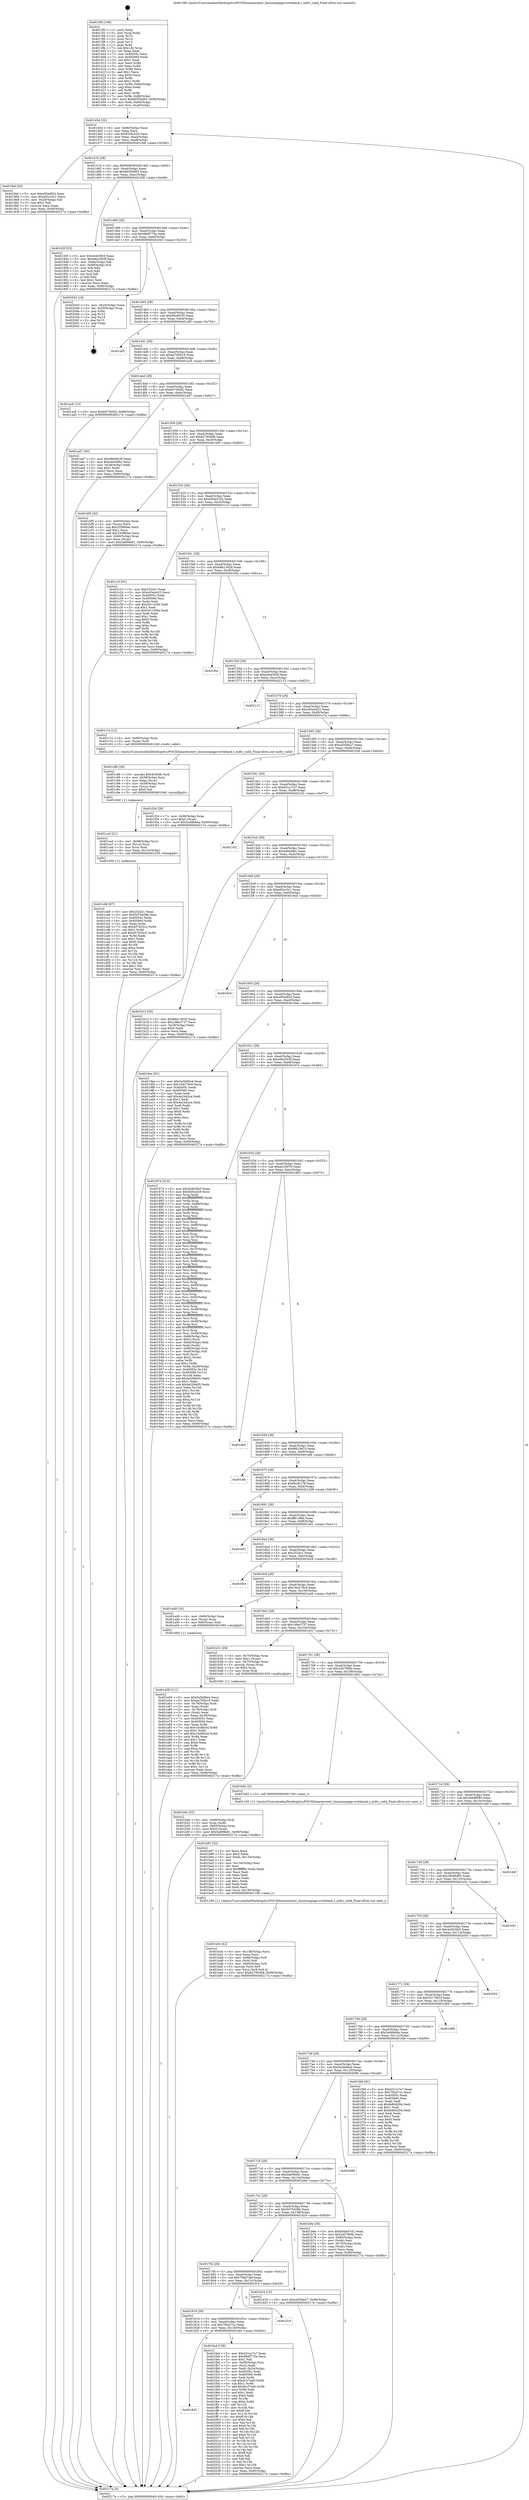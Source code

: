 digraph "0x4013f0" {
  label = "0x4013f0 (/mnt/c/Users/mathe/Desktop/tcc/POCII/binaries/extr_linuxmmpage-writeback.c_mdtc_valid_Final-ollvm.out::main(0))"
  labelloc = "t"
  node[shape=record]

  Entry [label="",width=0.3,height=0.3,shape=circle,fillcolor=black,style=filled]
  "0x40145d" [label="{
     0x40145d [32]\l
     | [instrs]\l
     &nbsp;&nbsp;0x40145d \<+6\>: mov -0x90(%rbp),%eax\l
     &nbsp;&nbsp;0x401463 \<+2\>: mov %eax,%ecx\l
     &nbsp;&nbsp;0x401465 \<+6\>: sub $0x82f4cb29,%ecx\l
     &nbsp;&nbsp;0x40146b \<+6\>: mov %eax,-0xa4(%rbp)\l
     &nbsp;&nbsp;0x401471 \<+6\>: mov %ecx,-0xa8(%rbp)\l
     &nbsp;&nbsp;0x401477 \<+6\>: je 00000000004019af \<main+0x5bf\>\l
  }"]
  "0x4019af" [label="{
     0x4019af [30]\l
     | [instrs]\l
     &nbsp;&nbsp;0x4019af \<+5\>: mov $0xe95edf2d,%eax\l
     &nbsp;&nbsp;0x4019b4 \<+5\>: mov $0xe92cc3c1,%ecx\l
     &nbsp;&nbsp;0x4019b9 \<+3\>: mov -0x29(%rbp),%dl\l
     &nbsp;&nbsp;0x4019bc \<+3\>: test $0x1,%dl\l
     &nbsp;&nbsp;0x4019bf \<+3\>: cmovne %ecx,%eax\l
     &nbsp;&nbsp;0x4019c2 \<+6\>: mov %eax,-0x90(%rbp)\l
     &nbsp;&nbsp;0x4019c8 \<+5\>: jmp 000000000040217a \<main+0xd8a\>\l
  }"]
  "0x40147d" [label="{
     0x40147d [28]\l
     | [instrs]\l
     &nbsp;&nbsp;0x40147d \<+5\>: jmp 0000000000401482 \<main+0x92\>\l
     &nbsp;&nbsp;0x401482 \<+6\>: mov -0xa4(%rbp),%eax\l
     &nbsp;&nbsp;0x401488 \<+5\>: sub $0x8d35bd93,%eax\l
     &nbsp;&nbsp;0x40148d \<+6\>: mov %eax,-0xac(%rbp)\l
     &nbsp;&nbsp;0x401493 \<+6\>: je 000000000040183f \<main+0x44f\>\l
  }"]
  Exit [label="",width=0.3,height=0.3,shape=circle,fillcolor=black,style=filled,peripheries=2]
  "0x40183f" [label="{
     0x40183f [53]\l
     | [instrs]\l
     &nbsp;&nbsp;0x40183f \<+5\>: mov $0x44403fc0,%eax\l
     &nbsp;&nbsp;0x401844 \<+5\>: mov $0xe9e25b5f,%ecx\l
     &nbsp;&nbsp;0x401849 \<+6\>: mov -0x8a(%rbp),%dl\l
     &nbsp;&nbsp;0x40184f \<+7\>: mov -0x89(%rbp),%sil\l
     &nbsp;&nbsp;0x401856 \<+3\>: mov %dl,%dil\l
     &nbsp;&nbsp;0x401859 \<+3\>: and %sil,%dil\l
     &nbsp;&nbsp;0x40185c \<+3\>: xor %sil,%dl\l
     &nbsp;&nbsp;0x40185f \<+3\>: or %dl,%dil\l
     &nbsp;&nbsp;0x401862 \<+4\>: test $0x1,%dil\l
     &nbsp;&nbsp;0x401866 \<+3\>: cmovne %ecx,%eax\l
     &nbsp;&nbsp;0x401869 \<+6\>: mov %eax,-0x90(%rbp)\l
     &nbsp;&nbsp;0x40186f \<+5\>: jmp 000000000040217a \<main+0xd8a\>\l
  }"]
  "0x401499" [label="{
     0x401499 [28]\l
     | [instrs]\l
     &nbsp;&nbsp;0x401499 \<+5\>: jmp 000000000040149e \<main+0xae\>\l
     &nbsp;&nbsp;0x40149e \<+6\>: mov -0xa4(%rbp),%eax\l
     &nbsp;&nbsp;0x4014a4 \<+5\>: sub $0x98df770a,%eax\l
     &nbsp;&nbsp;0x4014a9 \<+6\>: mov %eax,-0xb0(%rbp)\l
     &nbsp;&nbsp;0x4014af \<+6\>: je 0000000000402043 \<main+0xc53\>\l
  }"]
  "0x40217a" [label="{
     0x40217a [5]\l
     | [instrs]\l
     &nbsp;&nbsp;0x40217a \<+5\>: jmp 000000000040145d \<main+0x6d\>\l
  }"]
  "0x4013f0" [label="{
     0x4013f0 [109]\l
     | [instrs]\l
     &nbsp;&nbsp;0x4013f0 \<+1\>: push %rbp\l
     &nbsp;&nbsp;0x4013f1 \<+3\>: mov %rsp,%rbp\l
     &nbsp;&nbsp;0x4013f4 \<+2\>: push %r15\l
     &nbsp;&nbsp;0x4013f6 \<+2\>: push %r14\l
     &nbsp;&nbsp;0x4013f8 \<+2\>: push %r12\l
     &nbsp;&nbsp;0x4013fa \<+1\>: push %rbx\l
     &nbsp;&nbsp;0x4013fb \<+7\>: sub $0x140,%rsp\l
     &nbsp;&nbsp;0x401402 \<+2\>: xor %eax,%eax\l
     &nbsp;&nbsp;0x401404 \<+7\>: mov 0x40505c,%ecx\l
     &nbsp;&nbsp;0x40140b \<+7\>: mov 0x405060,%edx\l
     &nbsp;&nbsp;0x401412 \<+3\>: sub $0x1,%eax\l
     &nbsp;&nbsp;0x401415 \<+3\>: mov %ecx,%r8d\l
     &nbsp;&nbsp;0x401418 \<+3\>: add %eax,%r8d\l
     &nbsp;&nbsp;0x40141b \<+4\>: imul %r8d,%ecx\l
     &nbsp;&nbsp;0x40141f \<+3\>: and $0x1,%ecx\l
     &nbsp;&nbsp;0x401422 \<+3\>: cmp $0x0,%ecx\l
     &nbsp;&nbsp;0x401425 \<+4\>: sete %r9b\l
     &nbsp;&nbsp;0x401429 \<+4\>: and $0x1,%r9b\l
     &nbsp;&nbsp;0x40142d \<+7\>: mov %r9b,-0x8a(%rbp)\l
     &nbsp;&nbsp;0x401434 \<+3\>: cmp $0xa,%edx\l
     &nbsp;&nbsp;0x401437 \<+4\>: setl %r9b\l
     &nbsp;&nbsp;0x40143b \<+4\>: and $0x1,%r9b\l
     &nbsp;&nbsp;0x40143f \<+7\>: mov %r9b,-0x89(%rbp)\l
     &nbsp;&nbsp;0x401446 \<+10\>: movl $0x8d35bd93,-0x90(%rbp)\l
     &nbsp;&nbsp;0x401450 \<+6\>: mov %edi,-0x94(%rbp)\l
     &nbsp;&nbsp;0x401456 \<+7\>: mov %rsi,-0xa0(%rbp)\l
  }"]
  "0x401835" [label="{
     0x401835\l
  }", style=dashed]
  "0x402043" [label="{
     0x402043 [16]\l
     | [instrs]\l
     &nbsp;&nbsp;0x402043 \<+3\>: mov -0x24(%rbp),%eax\l
     &nbsp;&nbsp;0x402046 \<+4\>: lea -0x20(%rbp),%rsp\l
     &nbsp;&nbsp;0x40204a \<+1\>: pop %rbx\l
     &nbsp;&nbsp;0x40204b \<+2\>: pop %r12\l
     &nbsp;&nbsp;0x40204d \<+2\>: pop %r14\l
     &nbsp;&nbsp;0x40204f \<+2\>: pop %r15\l
     &nbsp;&nbsp;0x402051 \<+1\>: pop %rbp\l
     &nbsp;&nbsp;0x402052 \<+1\>: ret\l
  }"]
  "0x4014b5" [label="{
     0x4014b5 [28]\l
     | [instrs]\l
     &nbsp;&nbsp;0x4014b5 \<+5\>: jmp 00000000004014ba \<main+0xca\>\l
     &nbsp;&nbsp;0x4014ba \<+6\>: mov -0xa4(%rbp),%eax\l
     &nbsp;&nbsp;0x4014c0 \<+5\>: sub $0x99c681f5,%eax\l
     &nbsp;&nbsp;0x4014c5 \<+6\>: mov %eax,-0xb4(%rbp)\l
     &nbsp;&nbsp;0x4014cb \<+6\>: je 0000000000401af5 \<main+0x705\>\l
  }"]
  "0x401fa4" [label="{
     0x401fa4 [159]\l
     | [instrs]\l
     &nbsp;&nbsp;0x401fa4 \<+5\>: mov $0xd31cc7e7,%eax\l
     &nbsp;&nbsp;0x401fa9 \<+5\>: mov $0x98df770a,%ecx\l
     &nbsp;&nbsp;0x401fae \<+2\>: mov $0x1,%dl\l
     &nbsp;&nbsp;0x401fb0 \<+7\>: mov -0x88(%rbp),%rsi\l
     &nbsp;&nbsp;0x401fb7 \<+2\>: mov (%rsi),%edi\l
     &nbsp;&nbsp;0x401fb9 \<+3\>: mov %edi,-0x24(%rbp)\l
     &nbsp;&nbsp;0x401fbc \<+7\>: mov 0x40505c,%edi\l
     &nbsp;&nbsp;0x401fc3 \<+8\>: mov 0x405060,%r8d\l
     &nbsp;&nbsp;0x401fcb \<+3\>: mov %edi,%r9d\l
     &nbsp;&nbsp;0x401fce \<+7\>: sub $0xfe1f7ad0,%r9d\l
     &nbsp;&nbsp;0x401fd5 \<+4\>: sub $0x1,%r9d\l
     &nbsp;&nbsp;0x401fd9 \<+7\>: add $0xfe1f7ad0,%r9d\l
     &nbsp;&nbsp;0x401fe0 \<+4\>: imul %r9d,%edi\l
     &nbsp;&nbsp;0x401fe4 \<+3\>: and $0x1,%edi\l
     &nbsp;&nbsp;0x401fe7 \<+3\>: cmp $0x0,%edi\l
     &nbsp;&nbsp;0x401fea \<+4\>: sete %r10b\l
     &nbsp;&nbsp;0x401fee \<+4\>: cmp $0xa,%r8d\l
     &nbsp;&nbsp;0x401ff2 \<+4\>: setl %r11b\l
     &nbsp;&nbsp;0x401ff6 \<+3\>: mov %r10b,%bl\l
     &nbsp;&nbsp;0x401ff9 \<+3\>: xor $0xff,%bl\l
     &nbsp;&nbsp;0x401ffc \<+3\>: mov %r11b,%r14b\l
     &nbsp;&nbsp;0x401fff \<+4\>: xor $0xff,%r14b\l
     &nbsp;&nbsp;0x402003 \<+3\>: xor $0x0,%dl\l
     &nbsp;&nbsp;0x402006 \<+3\>: mov %bl,%r15b\l
     &nbsp;&nbsp;0x402009 \<+4\>: and $0x0,%r15b\l
     &nbsp;&nbsp;0x40200d \<+3\>: and %dl,%r10b\l
     &nbsp;&nbsp;0x402010 \<+3\>: mov %r14b,%r12b\l
     &nbsp;&nbsp;0x402013 \<+4\>: and $0x0,%r12b\l
     &nbsp;&nbsp;0x402017 \<+3\>: and %dl,%r11b\l
     &nbsp;&nbsp;0x40201a \<+3\>: or %r10b,%r15b\l
     &nbsp;&nbsp;0x40201d \<+3\>: or %r11b,%r12b\l
     &nbsp;&nbsp;0x402020 \<+3\>: xor %r12b,%r15b\l
     &nbsp;&nbsp;0x402023 \<+3\>: or %r14b,%bl\l
     &nbsp;&nbsp;0x402026 \<+3\>: xor $0xff,%bl\l
     &nbsp;&nbsp;0x402029 \<+3\>: or $0x0,%dl\l
     &nbsp;&nbsp;0x40202c \<+2\>: and %dl,%bl\l
     &nbsp;&nbsp;0x40202e \<+3\>: or %bl,%r15b\l
     &nbsp;&nbsp;0x402031 \<+4\>: test $0x1,%r15b\l
     &nbsp;&nbsp;0x402035 \<+3\>: cmovne %ecx,%eax\l
     &nbsp;&nbsp;0x402038 \<+6\>: mov %eax,-0x90(%rbp)\l
     &nbsp;&nbsp;0x40203e \<+5\>: jmp 000000000040217a \<main+0xd8a\>\l
  }"]
  "0x401af5" [label="{
     0x401af5\l
  }", style=dashed]
  "0x4014d1" [label="{
     0x4014d1 [28]\l
     | [instrs]\l
     &nbsp;&nbsp;0x4014d1 \<+5\>: jmp 00000000004014d6 \<main+0xe6\>\l
     &nbsp;&nbsp;0x4014d6 \<+6\>: mov -0xa4(%rbp),%eax\l
     &nbsp;&nbsp;0x4014dc \<+5\>: sub $0xaa765b19,%eax\l
     &nbsp;&nbsp;0x4014e1 \<+6\>: mov %eax,-0xb8(%rbp)\l
     &nbsp;&nbsp;0x4014e7 \<+6\>: je 0000000000401ac8 \<main+0x6d8\>\l
  }"]
  "0x401819" [label="{
     0x401819 [28]\l
     | [instrs]\l
     &nbsp;&nbsp;0x401819 \<+5\>: jmp 000000000040181e \<main+0x42e\>\l
     &nbsp;&nbsp;0x40181e \<+6\>: mov -0xa4(%rbp),%eax\l
     &nbsp;&nbsp;0x401824 \<+5\>: sub $0x7f5a27cc,%eax\l
     &nbsp;&nbsp;0x401829 \<+6\>: mov %eax,-0x130(%rbp)\l
     &nbsp;&nbsp;0x40182f \<+6\>: je 0000000000401fa4 \<main+0xbb4\>\l
  }"]
  "0x401ac8" [label="{
     0x401ac8 [15]\l
     | [instrs]\l
     &nbsp;&nbsp;0x401ac8 \<+10\>: movl $0xb07364f2,-0x90(%rbp)\l
     &nbsp;&nbsp;0x401ad2 \<+5\>: jmp 000000000040217a \<main+0xd8a\>\l
  }"]
  "0x4014ed" [label="{
     0x4014ed [28]\l
     | [instrs]\l
     &nbsp;&nbsp;0x4014ed \<+5\>: jmp 00000000004014f2 \<main+0x102\>\l
     &nbsp;&nbsp;0x4014f2 \<+6\>: mov -0xa4(%rbp),%eax\l
     &nbsp;&nbsp;0x4014f8 \<+5\>: sub $0xb07364f2,%eax\l
     &nbsp;&nbsp;0x4014fd \<+6\>: mov %eax,-0xbc(%rbp)\l
     &nbsp;&nbsp;0x401503 \<+6\>: je 0000000000401ad7 \<main+0x6e7\>\l
  }"]
  "0x401f19" [label="{
     0x401f19\l
  }", style=dashed]
  "0x401ad7" [label="{
     0x401ad7 [30]\l
     | [instrs]\l
     &nbsp;&nbsp;0x401ad7 \<+5\>: mov $0x99c681f5,%eax\l
     &nbsp;&nbsp;0x401adc \<+5\>: mov $0xe4b0efbc,%ecx\l
     &nbsp;&nbsp;0x401ae1 \<+3\>: mov -0x28(%rbp),%edx\l
     &nbsp;&nbsp;0x401ae4 \<+3\>: cmp $0x1,%edx\l
     &nbsp;&nbsp;0x401ae7 \<+3\>: cmovl %ecx,%eax\l
     &nbsp;&nbsp;0x401aea \<+6\>: mov %eax,-0x90(%rbp)\l
     &nbsp;&nbsp;0x401af0 \<+5\>: jmp 000000000040217a \<main+0xd8a\>\l
  }"]
  "0x401509" [label="{
     0x401509 [28]\l
     | [instrs]\l
     &nbsp;&nbsp;0x401509 \<+5\>: jmp 000000000040150e \<main+0x11e\>\l
     &nbsp;&nbsp;0x40150e \<+6\>: mov -0xa4(%rbp),%eax\l
     &nbsp;&nbsp;0x401514 \<+5\>: sub $0xb2795488,%eax\l
     &nbsp;&nbsp;0x401519 \<+6\>: mov %eax,-0xc0(%rbp)\l
     &nbsp;&nbsp;0x40151f \<+6\>: je 0000000000401bf5 \<main+0x805\>\l
  }"]
  "0x4017fd" [label="{
     0x4017fd [28]\l
     | [instrs]\l
     &nbsp;&nbsp;0x4017fd \<+5\>: jmp 0000000000401802 \<main+0x412\>\l
     &nbsp;&nbsp;0x401802 \<+6\>: mov -0xa4(%rbp),%eax\l
     &nbsp;&nbsp;0x401808 \<+5\>: sub $0x758d74ef,%eax\l
     &nbsp;&nbsp;0x40180d \<+6\>: mov %eax,-0x12c(%rbp)\l
     &nbsp;&nbsp;0x401813 \<+6\>: je 0000000000401f19 \<main+0xb29\>\l
  }"]
  "0x401bf5" [label="{
     0x401bf5 [42]\l
     | [instrs]\l
     &nbsp;&nbsp;0x401bf5 \<+4\>: mov -0x60(%rbp),%rax\l
     &nbsp;&nbsp;0x401bf9 \<+2\>: mov (%rax),%ecx\l
     &nbsp;&nbsp;0x401bfb \<+6\>: sub $0x335f80ee,%ecx\l
     &nbsp;&nbsp;0x401c01 \<+3\>: add $0x1,%ecx\l
     &nbsp;&nbsp;0x401c04 \<+6\>: add $0x335f80ee,%ecx\l
     &nbsp;&nbsp;0x401c0a \<+4\>: mov -0x60(%rbp),%rax\l
     &nbsp;&nbsp;0x401c0e \<+2\>: mov %ecx,(%rax)\l
     &nbsp;&nbsp;0x401c10 \<+10\>: movl $0x5a699e81,-0x90(%rbp)\l
     &nbsp;&nbsp;0x401c1a \<+5\>: jmp 000000000040217a \<main+0xd8a\>\l
  }"]
  "0x401525" [label="{
     0x401525 [28]\l
     | [instrs]\l
     &nbsp;&nbsp;0x401525 \<+5\>: jmp 000000000040152a \<main+0x13a\>\l
     &nbsp;&nbsp;0x40152a \<+6\>: mov -0xa4(%rbp),%eax\l
     &nbsp;&nbsp;0x401530 \<+5\>: sub $0xb5bb47d2,%eax\l
     &nbsp;&nbsp;0x401535 \<+6\>: mov %eax,-0xc4(%rbp)\l
     &nbsp;&nbsp;0x40153b \<+6\>: je 0000000000401c1f \<main+0x82f\>\l
  }"]
  "0x401d19" [label="{
     0x401d19 [15]\l
     | [instrs]\l
     &nbsp;&nbsp;0x401d19 \<+10\>: movl $0xcd358e27,-0x90(%rbp)\l
     &nbsp;&nbsp;0x401d23 \<+5\>: jmp 000000000040217a \<main+0xd8a\>\l
  }"]
  "0x401c1f" [label="{
     0x401c1f [91]\l
     | [instrs]\l
     &nbsp;&nbsp;0x401c1f \<+5\>: mov $0x252dc1,%eax\l
     &nbsp;&nbsp;0x401c24 \<+5\>: mov $0xc63a4422,%ecx\l
     &nbsp;&nbsp;0x401c29 \<+7\>: mov 0x40505c,%edx\l
     &nbsp;&nbsp;0x401c30 \<+7\>: mov 0x405060,%esi\l
     &nbsp;&nbsp;0x401c37 \<+2\>: mov %edx,%edi\l
     &nbsp;&nbsp;0x401c39 \<+6\>: add $0x2011d3fe,%edi\l
     &nbsp;&nbsp;0x401c3f \<+3\>: sub $0x1,%edi\l
     &nbsp;&nbsp;0x401c42 \<+6\>: sub $0x2011d3fe,%edi\l
     &nbsp;&nbsp;0x401c48 \<+3\>: imul %edi,%edx\l
     &nbsp;&nbsp;0x401c4b \<+3\>: and $0x1,%edx\l
     &nbsp;&nbsp;0x401c4e \<+3\>: cmp $0x0,%edx\l
     &nbsp;&nbsp;0x401c51 \<+4\>: sete %r8b\l
     &nbsp;&nbsp;0x401c55 \<+3\>: cmp $0xa,%esi\l
     &nbsp;&nbsp;0x401c58 \<+4\>: setl %r9b\l
     &nbsp;&nbsp;0x401c5c \<+3\>: mov %r8b,%r10b\l
     &nbsp;&nbsp;0x401c5f \<+3\>: and %r9b,%r10b\l
     &nbsp;&nbsp;0x401c62 \<+3\>: xor %r9b,%r8b\l
     &nbsp;&nbsp;0x401c65 \<+3\>: or %r8b,%r10b\l
     &nbsp;&nbsp;0x401c68 \<+4\>: test $0x1,%r10b\l
     &nbsp;&nbsp;0x401c6c \<+3\>: cmovne %ecx,%eax\l
     &nbsp;&nbsp;0x401c6f \<+6\>: mov %eax,-0x90(%rbp)\l
     &nbsp;&nbsp;0x401c75 \<+5\>: jmp 000000000040217a \<main+0xd8a\>\l
  }"]
  "0x401541" [label="{
     0x401541 [28]\l
     | [instrs]\l
     &nbsp;&nbsp;0x401541 \<+5\>: jmp 0000000000401546 \<main+0x156\>\l
     &nbsp;&nbsp;0x401546 \<+6\>: mov -0xa4(%rbp),%eax\l
     &nbsp;&nbsp;0x40154c \<+5\>: sub $0xb6b13626,%eax\l
     &nbsp;&nbsp;0x401551 \<+6\>: mov %eax,-0xc8(%rbp)\l
     &nbsp;&nbsp;0x401557 \<+6\>: je 0000000000401f0a \<main+0xb1a\>\l
  }"]
  "0x401cb8" [label="{
     0x401cb8 [97]\l
     | [instrs]\l
     &nbsp;&nbsp;0x401cb8 \<+5\>: mov $0x252dc1,%eax\l
     &nbsp;&nbsp;0x401cbd \<+5\>: mov $0x5d75d28b,%esi\l
     &nbsp;&nbsp;0x401cc2 \<+7\>: mov 0x40505c,%edx\l
     &nbsp;&nbsp;0x401cc9 \<+8\>: mov 0x405060,%r8d\l
     &nbsp;&nbsp;0x401cd1 \<+3\>: mov %edx,%r9d\l
     &nbsp;&nbsp;0x401cd4 \<+7\>: sub $0x407b55c2,%r9d\l
     &nbsp;&nbsp;0x401cdb \<+4\>: sub $0x1,%r9d\l
     &nbsp;&nbsp;0x401cdf \<+7\>: add $0x407b55c2,%r9d\l
     &nbsp;&nbsp;0x401ce6 \<+4\>: imul %r9d,%edx\l
     &nbsp;&nbsp;0x401cea \<+3\>: and $0x1,%edx\l
     &nbsp;&nbsp;0x401ced \<+3\>: cmp $0x0,%edx\l
     &nbsp;&nbsp;0x401cf0 \<+4\>: sete %r10b\l
     &nbsp;&nbsp;0x401cf4 \<+4\>: cmp $0xa,%r8d\l
     &nbsp;&nbsp;0x401cf8 \<+4\>: setl %r11b\l
     &nbsp;&nbsp;0x401cfc \<+3\>: mov %r10b,%bl\l
     &nbsp;&nbsp;0x401cff \<+3\>: and %r11b,%bl\l
     &nbsp;&nbsp;0x401d02 \<+3\>: xor %r11b,%r10b\l
     &nbsp;&nbsp;0x401d05 \<+3\>: or %r10b,%bl\l
     &nbsp;&nbsp;0x401d08 \<+3\>: test $0x1,%bl\l
     &nbsp;&nbsp;0x401d0b \<+3\>: cmovne %esi,%eax\l
     &nbsp;&nbsp;0x401d0e \<+6\>: mov %eax,-0x90(%rbp)\l
     &nbsp;&nbsp;0x401d14 \<+5\>: jmp 000000000040217a \<main+0xd8a\>\l
  }"]
  "0x401f0a" [label="{
     0x401f0a\l
  }", style=dashed]
  "0x40155d" [label="{
     0x40155d [28]\l
     | [instrs]\l
     &nbsp;&nbsp;0x40155d \<+5\>: jmp 0000000000401562 \<main+0x172\>\l
     &nbsp;&nbsp;0x401562 \<+6\>: mov -0xa4(%rbp),%eax\l
     &nbsp;&nbsp;0x401568 \<+5\>: sub $0xbd44500f,%eax\l
     &nbsp;&nbsp;0x40156d \<+6\>: mov %eax,-0xcc(%rbp)\l
     &nbsp;&nbsp;0x401573 \<+6\>: je 0000000000402115 \<main+0xd25\>\l
  }"]
  "0x401ca3" [label="{
     0x401ca3 [21]\l
     | [instrs]\l
     &nbsp;&nbsp;0x401ca3 \<+4\>: mov -0x68(%rbp),%rcx\l
     &nbsp;&nbsp;0x401ca7 \<+3\>: mov (%rcx),%rcx\l
     &nbsp;&nbsp;0x401caa \<+3\>: mov %rcx,%rdi\l
     &nbsp;&nbsp;0x401cad \<+6\>: mov %eax,-0x13c(%rbp)\l
     &nbsp;&nbsp;0x401cb3 \<+5\>: call 0000000000401030 \<free@plt\>\l
     | [calls]\l
     &nbsp;&nbsp;0x401030 \{1\} (unknown)\l
  }"]
  "0x402115" [label="{
     0x402115\l
  }", style=dashed]
  "0x401579" [label="{
     0x401579 [28]\l
     | [instrs]\l
     &nbsp;&nbsp;0x401579 \<+5\>: jmp 000000000040157e \<main+0x18e\>\l
     &nbsp;&nbsp;0x40157e \<+6\>: mov -0xa4(%rbp),%eax\l
     &nbsp;&nbsp;0x401584 \<+5\>: sub $0xc63a4422,%eax\l
     &nbsp;&nbsp;0x401589 \<+6\>: mov %eax,-0xd0(%rbp)\l
     &nbsp;&nbsp;0x40158f \<+6\>: je 0000000000401c7a \<main+0x88a\>\l
  }"]
  "0x401c86" [label="{
     0x401c86 [29]\l
     | [instrs]\l
     &nbsp;&nbsp;0x401c86 \<+10\>: movabs $0x4030d6,%rdi\l
     &nbsp;&nbsp;0x401c90 \<+4\>: mov -0x58(%rbp),%rcx\l
     &nbsp;&nbsp;0x401c94 \<+2\>: mov %eax,(%rcx)\l
     &nbsp;&nbsp;0x401c96 \<+4\>: mov -0x58(%rbp),%rcx\l
     &nbsp;&nbsp;0x401c9a \<+2\>: mov (%rcx),%esi\l
     &nbsp;&nbsp;0x401c9c \<+2\>: mov $0x0,%al\l
     &nbsp;&nbsp;0x401c9e \<+5\>: call 0000000000401040 \<printf@plt\>\l
     | [calls]\l
     &nbsp;&nbsp;0x401040 \{1\} (unknown)\l
  }"]
  "0x401c7a" [label="{
     0x401c7a [12]\l
     | [instrs]\l
     &nbsp;&nbsp;0x401c7a \<+4\>: mov -0x68(%rbp),%rax\l
     &nbsp;&nbsp;0x401c7e \<+3\>: mov (%rax),%rdi\l
     &nbsp;&nbsp;0x401c81 \<+5\>: call 0000000000401240 \<mdtc_valid\>\l
     | [calls]\l
     &nbsp;&nbsp;0x401240 \{1\} (/mnt/c/Users/mathe/Desktop/tcc/POCII/binaries/extr_linuxmmpage-writeback.c_mdtc_valid_Final-ollvm.out::mdtc_valid)\l
  }"]
  "0x401595" [label="{
     0x401595 [28]\l
     | [instrs]\l
     &nbsp;&nbsp;0x401595 \<+5\>: jmp 000000000040159a \<main+0x1aa\>\l
     &nbsp;&nbsp;0x40159a \<+6\>: mov -0xa4(%rbp),%eax\l
     &nbsp;&nbsp;0x4015a0 \<+5\>: sub $0xcd358e27,%eax\l
     &nbsp;&nbsp;0x4015a5 \<+6\>: mov %eax,-0xd4(%rbp)\l
     &nbsp;&nbsp;0x4015ab \<+6\>: je 0000000000401f2d \<main+0xb3d\>\l
  }"]
  "0x401bcb" [label="{
     0x401bcb [42]\l
     | [instrs]\l
     &nbsp;&nbsp;0x401bcb \<+6\>: mov -0x138(%rbp),%ecx\l
     &nbsp;&nbsp;0x401bd1 \<+3\>: imul %eax,%ecx\l
     &nbsp;&nbsp;0x401bd4 \<+4\>: mov -0x68(%rbp),%r8\l
     &nbsp;&nbsp;0x401bd8 \<+3\>: mov (%r8),%r8\l
     &nbsp;&nbsp;0x401bdb \<+4\>: mov -0x60(%rbp),%r9\l
     &nbsp;&nbsp;0x401bdf \<+3\>: movslq (%r9),%r9\l
     &nbsp;&nbsp;0x401be2 \<+4\>: mov %ecx,(%r8,%r9,4)\l
     &nbsp;&nbsp;0x401be6 \<+10\>: movl $0xb2795488,-0x90(%rbp)\l
     &nbsp;&nbsp;0x401bf0 \<+5\>: jmp 000000000040217a \<main+0xd8a\>\l
  }"]
  "0x401f2d" [label="{
     0x401f2d [28]\l
     | [instrs]\l
     &nbsp;&nbsp;0x401f2d \<+7\>: mov -0x88(%rbp),%rax\l
     &nbsp;&nbsp;0x401f34 \<+6\>: movl $0x0,(%rax)\l
     &nbsp;&nbsp;0x401f3a \<+10\>: movl $0x5a48b6da,-0x90(%rbp)\l
     &nbsp;&nbsp;0x401f44 \<+5\>: jmp 000000000040217a \<main+0xd8a\>\l
  }"]
  "0x4015b1" [label="{
     0x4015b1 [28]\l
     | [instrs]\l
     &nbsp;&nbsp;0x4015b1 \<+5\>: jmp 00000000004015b6 \<main+0x1c6\>\l
     &nbsp;&nbsp;0x4015b6 \<+6\>: mov -0xa4(%rbp),%eax\l
     &nbsp;&nbsp;0x4015bc \<+5\>: sub $0xd31cc7e7,%eax\l
     &nbsp;&nbsp;0x4015c1 \<+6\>: mov %eax,-0xd8(%rbp)\l
     &nbsp;&nbsp;0x4015c7 \<+6\>: je 0000000000402162 \<main+0xd72\>\l
  }"]
  "0x401b97" [label="{
     0x401b97 [52]\l
     | [instrs]\l
     &nbsp;&nbsp;0x401b97 \<+2\>: xor %ecx,%ecx\l
     &nbsp;&nbsp;0x401b99 \<+5\>: mov $0x2,%edx\l
     &nbsp;&nbsp;0x401b9e \<+6\>: mov %edx,-0x134(%rbp)\l
     &nbsp;&nbsp;0x401ba4 \<+1\>: cltd\l
     &nbsp;&nbsp;0x401ba5 \<+6\>: mov -0x134(%rbp),%esi\l
     &nbsp;&nbsp;0x401bab \<+2\>: idiv %esi\l
     &nbsp;&nbsp;0x401bad \<+6\>: imul $0xfffffffe,%edx,%edx\l
     &nbsp;&nbsp;0x401bb3 \<+2\>: mov %ecx,%edi\l
     &nbsp;&nbsp;0x401bb5 \<+2\>: sub %edx,%edi\l
     &nbsp;&nbsp;0x401bb7 \<+2\>: mov %ecx,%edx\l
     &nbsp;&nbsp;0x401bb9 \<+3\>: sub $0x1,%edx\l
     &nbsp;&nbsp;0x401bbc \<+2\>: add %edx,%edi\l
     &nbsp;&nbsp;0x401bbe \<+2\>: sub %edi,%ecx\l
     &nbsp;&nbsp;0x401bc0 \<+6\>: mov %ecx,-0x138(%rbp)\l
     &nbsp;&nbsp;0x401bc6 \<+5\>: call 0000000000401160 \<next_i\>\l
     | [calls]\l
     &nbsp;&nbsp;0x401160 \{1\} (/mnt/c/Users/mathe/Desktop/tcc/POCII/binaries/extr_linuxmmpage-writeback.c_mdtc_valid_Final-ollvm.out::next_i)\l
  }"]
  "0x402162" [label="{
     0x402162\l
  }", style=dashed]
  "0x4015cd" [label="{
     0x4015cd [28]\l
     | [instrs]\l
     &nbsp;&nbsp;0x4015cd \<+5\>: jmp 00000000004015d2 \<main+0x1e2\>\l
     &nbsp;&nbsp;0x4015d2 \<+6\>: mov -0xa4(%rbp),%eax\l
     &nbsp;&nbsp;0x4015d8 \<+5\>: sub $0xe4b0efbc,%eax\l
     &nbsp;&nbsp;0x4015dd \<+6\>: mov %eax,-0xdc(%rbp)\l
     &nbsp;&nbsp;0x4015e3 \<+6\>: je 0000000000401b13 \<main+0x723\>\l
  }"]
  "0x4017e1" [label="{
     0x4017e1 [28]\l
     | [instrs]\l
     &nbsp;&nbsp;0x4017e1 \<+5\>: jmp 00000000004017e6 \<main+0x3f6\>\l
     &nbsp;&nbsp;0x4017e6 \<+6\>: mov -0xa4(%rbp),%eax\l
     &nbsp;&nbsp;0x4017ec \<+5\>: sub $0x5d75d28b,%eax\l
     &nbsp;&nbsp;0x4017f1 \<+6\>: mov %eax,-0x128(%rbp)\l
     &nbsp;&nbsp;0x4017f7 \<+6\>: je 0000000000401d19 \<main+0x929\>\l
  }"]
  "0x401b13" [label="{
     0x401b13 [30]\l
     | [instrs]\l
     &nbsp;&nbsp;0x401b13 \<+5\>: mov $0xb6b13626,%eax\l
     &nbsp;&nbsp;0x401b18 \<+5\>: mov $0x1d8e3737,%ecx\l
     &nbsp;&nbsp;0x401b1d \<+3\>: mov -0x28(%rbp),%edx\l
     &nbsp;&nbsp;0x401b20 \<+3\>: cmp $0x0,%edx\l
     &nbsp;&nbsp;0x401b23 \<+3\>: cmove %ecx,%eax\l
     &nbsp;&nbsp;0x401b26 \<+6\>: mov %eax,-0x90(%rbp)\l
     &nbsp;&nbsp;0x401b2c \<+5\>: jmp 000000000040217a \<main+0xd8a\>\l
  }"]
  "0x4015e9" [label="{
     0x4015e9 [28]\l
     | [instrs]\l
     &nbsp;&nbsp;0x4015e9 \<+5\>: jmp 00000000004015ee \<main+0x1fe\>\l
     &nbsp;&nbsp;0x4015ee \<+6\>: mov -0xa4(%rbp),%eax\l
     &nbsp;&nbsp;0x4015f4 \<+5\>: sub $0xe92cc3c1,%eax\l
     &nbsp;&nbsp;0x4015f9 \<+6\>: mov %eax,-0xe0(%rbp)\l
     &nbsp;&nbsp;0x4015ff \<+6\>: je 00000000004019cd \<main+0x5dd\>\l
  }"]
  "0x401b6e" [label="{
     0x401b6e [36]\l
     | [instrs]\l
     &nbsp;&nbsp;0x401b6e \<+5\>: mov $0xb5bb47d2,%eax\l
     &nbsp;&nbsp;0x401b73 \<+5\>: mov $0x2457f90b,%ecx\l
     &nbsp;&nbsp;0x401b78 \<+4\>: mov -0x60(%rbp),%rdx\l
     &nbsp;&nbsp;0x401b7c \<+2\>: mov (%rdx),%esi\l
     &nbsp;&nbsp;0x401b7e \<+4\>: mov -0x70(%rbp),%rdx\l
     &nbsp;&nbsp;0x401b82 \<+2\>: cmp (%rdx),%esi\l
     &nbsp;&nbsp;0x401b84 \<+3\>: cmovl %ecx,%eax\l
     &nbsp;&nbsp;0x401b87 \<+6\>: mov %eax,-0x90(%rbp)\l
     &nbsp;&nbsp;0x401b8d \<+5\>: jmp 000000000040217a \<main+0xd8a\>\l
  }"]
  "0x4019cd" [label="{
     0x4019cd\l
  }", style=dashed]
  "0x401605" [label="{
     0x401605 [28]\l
     | [instrs]\l
     &nbsp;&nbsp;0x401605 \<+5\>: jmp 000000000040160a \<main+0x21a\>\l
     &nbsp;&nbsp;0x40160a \<+6\>: mov -0xa4(%rbp),%eax\l
     &nbsp;&nbsp;0x401610 \<+5\>: sub $0xe95edf2d,%eax\l
     &nbsp;&nbsp;0x401615 \<+6\>: mov %eax,-0xe4(%rbp)\l
     &nbsp;&nbsp;0x40161b \<+6\>: je 00000000004019ee \<main+0x5fe\>\l
  }"]
  "0x4017c5" [label="{
     0x4017c5 [28]\l
     | [instrs]\l
     &nbsp;&nbsp;0x4017c5 \<+5\>: jmp 00000000004017ca \<main+0x3da\>\l
     &nbsp;&nbsp;0x4017ca \<+6\>: mov -0xa4(%rbp),%eax\l
     &nbsp;&nbsp;0x4017d0 \<+5\>: sub $0x5a699e81,%eax\l
     &nbsp;&nbsp;0x4017d5 \<+6\>: mov %eax,-0x124(%rbp)\l
     &nbsp;&nbsp;0x4017db \<+6\>: je 0000000000401b6e \<main+0x77e\>\l
  }"]
  "0x4019ee" [label="{
     0x4019ee [91]\l
     | [instrs]\l
     &nbsp;&nbsp;0x4019ee \<+5\>: mov $0x5a5b90e4,%eax\l
     &nbsp;&nbsp;0x4019f3 \<+5\>: mov $0x164279c9,%ecx\l
     &nbsp;&nbsp;0x4019f8 \<+7\>: mov 0x40505c,%edx\l
     &nbsp;&nbsp;0x4019ff \<+7\>: mov 0x405060,%esi\l
     &nbsp;&nbsp;0x401a06 \<+2\>: mov %edx,%edi\l
     &nbsp;&nbsp;0x401a08 \<+6\>: add $0x4e2442ce,%edi\l
     &nbsp;&nbsp;0x401a0e \<+3\>: sub $0x1,%edi\l
     &nbsp;&nbsp;0x401a11 \<+6\>: sub $0x4e2442ce,%edi\l
     &nbsp;&nbsp;0x401a17 \<+3\>: imul %edi,%edx\l
     &nbsp;&nbsp;0x401a1a \<+3\>: and $0x1,%edx\l
     &nbsp;&nbsp;0x401a1d \<+3\>: cmp $0x0,%edx\l
     &nbsp;&nbsp;0x401a20 \<+4\>: sete %r8b\l
     &nbsp;&nbsp;0x401a24 \<+3\>: cmp $0xa,%esi\l
     &nbsp;&nbsp;0x401a27 \<+4\>: setl %r9b\l
     &nbsp;&nbsp;0x401a2b \<+3\>: mov %r8b,%r10b\l
     &nbsp;&nbsp;0x401a2e \<+3\>: and %r9b,%r10b\l
     &nbsp;&nbsp;0x401a31 \<+3\>: xor %r9b,%r8b\l
     &nbsp;&nbsp;0x401a34 \<+3\>: or %r8b,%r10b\l
     &nbsp;&nbsp;0x401a37 \<+4\>: test $0x1,%r10b\l
     &nbsp;&nbsp;0x401a3b \<+3\>: cmovne %ecx,%eax\l
     &nbsp;&nbsp;0x401a3e \<+6\>: mov %eax,-0x90(%rbp)\l
     &nbsp;&nbsp;0x401a44 \<+5\>: jmp 000000000040217a \<main+0xd8a\>\l
  }"]
  "0x401621" [label="{
     0x401621 [28]\l
     | [instrs]\l
     &nbsp;&nbsp;0x401621 \<+5\>: jmp 0000000000401626 \<main+0x236\>\l
     &nbsp;&nbsp;0x401626 \<+6\>: mov -0xa4(%rbp),%eax\l
     &nbsp;&nbsp;0x40162c \<+5\>: sub $0xe9e25b5f,%eax\l
     &nbsp;&nbsp;0x401631 \<+6\>: mov %eax,-0xe8(%rbp)\l
     &nbsp;&nbsp;0x401637 \<+6\>: je 0000000000401874 \<main+0x484\>\l
  }"]
  "0x402098" [label="{
     0x402098\l
  }", style=dashed]
  "0x401874" [label="{
     0x401874 [315]\l
     | [instrs]\l
     &nbsp;&nbsp;0x401874 \<+5\>: mov $0x44403fc0,%eax\l
     &nbsp;&nbsp;0x401879 \<+5\>: mov $0x82f4cb29,%ecx\l
     &nbsp;&nbsp;0x40187e \<+3\>: mov %rsp,%rdx\l
     &nbsp;&nbsp;0x401881 \<+4\>: add $0xfffffffffffffff0,%rdx\l
     &nbsp;&nbsp;0x401885 \<+3\>: mov %rdx,%rsp\l
     &nbsp;&nbsp;0x401888 \<+7\>: mov %rdx,-0x88(%rbp)\l
     &nbsp;&nbsp;0x40188f \<+3\>: mov %rsp,%rdx\l
     &nbsp;&nbsp;0x401892 \<+4\>: add $0xfffffffffffffff0,%rdx\l
     &nbsp;&nbsp;0x401896 \<+3\>: mov %rdx,%rsp\l
     &nbsp;&nbsp;0x401899 \<+3\>: mov %rsp,%rsi\l
     &nbsp;&nbsp;0x40189c \<+4\>: add $0xfffffffffffffff0,%rsi\l
     &nbsp;&nbsp;0x4018a0 \<+3\>: mov %rsi,%rsp\l
     &nbsp;&nbsp;0x4018a3 \<+4\>: mov %rsi,-0x80(%rbp)\l
     &nbsp;&nbsp;0x4018a7 \<+3\>: mov %rsp,%rsi\l
     &nbsp;&nbsp;0x4018aa \<+4\>: add $0xfffffffffffffff0,%rsi\l
     &nbsp;&nbsp;0x4018ae \<+3\>: mov %rsi,%rsp\l
     &nbsp;&nbsp;0x4018b1 \<+4\>: mov %rsi,-0x78(%rbp)\l
     &nbsp;&nbsp;0x4018b5 \<+3\>: mov %rsp,%rsi\l
     &nbsp;&nbsp;0x4018b8 \<+4\>: add $0xfffffffffffffff0,%rsi\l
     &nbsp;&nbsp;0x4018bc \<+3\>: mov %rsi,%rsp\l
     &nbsp;&nbsp;0x4018bf \<+4\>: mov %rsi,-0x70(%rbp)\l
     &nbsp;&nbsp;0x4018c3 \<+3\>: mov %rsp,%rsi\l
     &nbsp;&nbsp;0x4018c6 \<+4\>: add $0xfffffffffffffff0,%rsi\l
     &nbsp;&nbsp;0x4018ca \<+3\>: mov %rsi,%rsp\l
     &nbsp;&nbsp;0x4018cd \<+4\>: mov %rsi,-0x68(%rbp)\l
     &nbsp;&nbsp;0x4018d1 \<+3\>: mov %rsp,%rsi\l
     &nbsp;&nbsp;0x4018d4 \<+4\>: add $0xfffffffffffffff0,%rsi\l
     &nbsp;&nbsp;0x4018d8 \<+3\>: mov %rsi,%rsp\l
     &nbsp;&nbsp;0x4018db \<+4\>: mov %rsi,-0x60(%rbp)\l
     &nbsp;&nbsp;0x4018df \<+3\>: mov %rsp,%rsi\l
     &nbsp;&nbsp;0x4018e2 \<+4\>: add $0xfffffffffffffff0,%rsi\l
     &nbsp;&nbsp;0x4018e6 \<+3\>: mov %rsi,%rsp\l
     &nbsp;&nbsp;0x4018e9 \<+4\>: mov %rsi,-0x58(%rbp)\l
     &nbsp;&nbsp;0x4018ed \<+3\>: mov %rsp,%rsi\l
     &nbsp;&nbsp;0x4018f0 \<+4\>: add $0xfffffffffffffff0,%rsi\l
     &nbsp;&nbsp;0x4018f4 \<+3\>: mov %rsi,%rsp\l
     &nbsp;&nbsp;0x4018f7 \<+4\>: mov %rsi,-0x50(%rbp)\l
     &nbsp;&nbsp;0x4018fb \<+3\>: mov %rsp,%rsi\l
     &nbsp;&nbsp;0x4018fe \<+4\>: add $0xfffffffffffffff0,%rsi\l
     &nbsp;&nbsp;0x401902 \<+3\>: mov %rsi,%rsp\l
     &nbsp;&nbsp;0x401905 \<+4\>: mov %rsi,-0x48(%rbp)\l
     &nbsp;&nbsp;0x401909 \<+3\>: mov %rsp,%rsi\l
     &nbsp;&nbsp;0x40190c \<+4\>: add $0xfffffffffffffff0,%rsi\l
     &nbsp;&nbsp;0x401910 \<+3\>: mov %rsi,%rsp\l
     &nbsp;&nbsp;0x401913 \<+4\>: mov %rsi,-0x40(%rbp)\l
     &nbsp;&nbsp;0x401917 \<+3\>: mov %rsp,%rsi\l
     &nbsp;&nbsp;0x40191a \<+4\>: add $0xfffffffffffffff0,%rsi\l
     &nbsp;&nbsp;0x40191e \<+3\>: mov %rsi,%rsp\l
     &nbsp;&nbsp;0x401921 \<+4\>: mov %rsi,-0x38(%rbp)\l
     &nbsp;&nbsp;0x401925 \<+7\>: mov -0x88(%rbp),%rsi\l
     &nbsp;&nbsp;0x40192c \<+6\>: movl $0x0,(%rsi)\l
     &nbsp;&nbsp;0x401932 \<+6\>: mov -0x94(%rbp),%edi\l
     &nbsp;&nbsp;0x401938 \<+2\>: mov %edi,(%rdx)\l
     &nbsp;&nbsp;0x40193a \<+4\>: mov -0x80(%rbp),%rsi\l
     &nbsp;&nbsp;0x40193e \<+7\>: mov -0xa0(%rbp),%r8\l
     &nbsp;&nbsp;0x401945 \<+3\>: mov %r8,(%rsi)\l
     &nbsp;&nbsp;0x401948 \<+3\>: cmpl $0x2,(%rdx)\l
     &nbsp;&nbsp;0x40194b \<+4\>: setne %r9b\l
     &nbsp;&nbsp;0x40194f \<+4\>: and $0x1,%r9b\l
     &nbsp;&nbsp;0x401953 \<+4\>: mov %r9b,-0x29(%rbp)\l
     &nbsp;&nbsp;0x401957 \<+8\>: mov 0x40505c,%r10d\l
     &nbsp;&nbsp;0x40195f \<+8\>: mov 0x405060,%r11d\l
     &nbsp;&nbsp;0x401967 \<+3\>: mov %r10d,%ebx\l
     &nbsp;&nbsp;0x40196a \<+6\>: add $0xbd2f4b05,%ebx\l
     &nbsp;&nbsp;0x401970 \<+3\>: sub $0x1,%ebx\l
     &nbsp;&nbsp;0x401973 \<+6\>: sub $0xbd2f4b05,%ebx\l
     &nbsp;&nbsp;0x401979 \<+4\>: imul %ebx,%r10d\l
     &nbsp;&nbsp;0x40197d \<+4\>: and $0x1,%r10d\l
     &nbsp;&nbsp;0x401981 \<+4\>: cmp $0x0,%r10d\l
     &nbsp;&nbsp;0x401985 \<+4\>: sete %r9b\l
     &nbsp;&nbsp;0x401989 \<+4\>: cmp $0xa,%r11d\l
     &nbsp;&nbsp;0x40198d \<+4\>: setl %r14b\l
     &nbsp;&nbsp;0x401991 \<+3\>: mov %r9b,%r15b\l
     &nbsp;&nbsp;0x401994 \<+3\>: and %r14b,%r15b\l
     &nbsp;&nbsp;0x401997 \<+3\>: xor %r14b,%r9b\l
     &nbsp;&nbsp;0x40199a \<+3\>: or %r9b,%r15b\l
     &nbsp;&nbsp;0x40199d \<+4\>: test $0x1,%r15b\l
     &nbsp;&nbsp;0x4019a1 \<+3\>: cmovne %ecx,%eax\l
     &nbsp;&nbsp;0x4019a4 \<+6\>: mov %eax,-0x90(%rbp)\l
     &nbsp;&nbsp;0x4019aa \<+5\>: jmp 000000000040217a \<main+0xd8a\>\l
  }"]
  "0x40163d" [label="{
     0x40163d [28]\l
     | [instrs]\l
     &nbsp;&nbsp;0x40163d \<+5\>: jmp 0000000000401642 \<main+0x252\>\l
     &nbsp;&nbsp;0x401642 \<+6\>: mov -0xa4(%rbp),%eax\l
     &nbsp;&nbsp;0x401648 \<+5\>: sub $0xee1f5f70,%eax\l
     &nbsp;&nbsp;0x40164d \<+6\>: mov %eax,-0xec(%rbp)\l
     &nbsp;&nbsp;0x401653 \<+6\>: je 0000000000401d65 \<main+0x975\>\l
  }"]
  "0x4017a9" [label="{
     0x4017a9 [28]\l
     | [instrs]\l
     &nbsp;&nbsp;0x4017a9 \<+5\>: jmp 00000000004017ae \<main+0x3be\>\l
     &nbsp;&nbsp;0x4017ae \<+6\>: mov -0xa4(%rbp),%eax\l
     &nbsp;&nbsp;0x4017b4 \<+5\>: sub $0x5a5b90e4,%eax\l
     &nbsp;&nbsp;0x4017b9 \<+6\>: mov %eax,-0x120(%rbp)\l
     &nbsp;&nbsp;0x4017bf \<+6\>: je 0000000000402098 \<main+0xca8\>\l
  }"]
  "0x401f49" [label="{
     0x401f49 [91]\l
     | [instrs]\l
     &nbsp;&nbsp;0x401f49 \<+5\>: mov $0xd31cc7e7,%eax\l
     &nbsp;&nbsp;0x401f4e \<+5\>: mov $0x7f5a27cc,%ecx\l
     &nbsp;&nbsp;0x401f53 \<+7\>: mov 0x40505c,%edx\l
     &nbsp;&nbsp;0x401f5a \<+7\>: mov 0x405060,%esi\l
     &nbsp;&nbsp;0x401f61 \<+2\>: mov %edx,%edi\l
     &nbsp;&nbsp;0x401f63 \<+6\>: sub $0xfe80d294,%edi\l
     &nbsp;&nbsp;0x401f69 \<+3\>: sub $0x1,%edi\l
     &nbsp;&nbsp;0x401f6c \<+6\>: add $0xfe80d294,%edi\l
     &nbsp;&nbsp;0x401f72 \<+3\>: imul %edi,%edx\l
     &nbsp;&nbsp;0x401f75 \<+3\>: and $0x1,%edx\l
     &nbsp;&nbsp;0x401f78 \<+3\>: cmp $0x0,%edx\l
     &nbsp;&nbsp;0x401f7b \<+4\>: sete %r8b\l
     &nbsp;&nbsp;0x401f7f \<+3\>: cmp $0xa,%esi\l
     &nbsp;&nbsp;0x401f82 \<+4\>: setl %r9b\l
     &nbsp;&nbsp;0x401f86 \<+3\>: mov %r8b,%r10b\l
     &nbsp;&nbsp;0x401f89 \<+3\>: and %r9b,%r10b\l
     &nbsp;&nbsp;0x401f8c \<+3\>: xor %r9b,%r8b\l
     &nbsp;&nbsp;0x401f8f \<+3\>: or %r8b,%r10b\l
     &nbsp;&nbsp;0x401f92 \<+4\>: test $0x1,%r10b\l
     &nbsp;&nbsp;0x401f96 \<+3\>: cmovne %ecx,%eax\l
     &nbsp;&nbsp;0x401f99 \<+6\>: mov %eax,-0x90(%rbp)\l
     &nbsp;&nbsp;0x401f9f \<+5\>: jmp 000000000040217a \<main+0xd8a\>\l
  }"]
  "0x401d65" [label="{
     0x401d65\l
  }", style=dashed]
  "0x401659" [label="{
     0x401659 [28]\l
     | [instrs]\l
     &nbsp;&nbsp;0x401659 \<+5\>: jmp 000000000040165e \<main+0x26e\>\l
     &nbsp;&nbsp;0x40165e \<+6\>: mov -0xa4(%rbp),%eax\l
     &nbsp;&nbsp;0x401664 \<+5\>: sub $0xf6619810,%eax\l
     &nbsp;&nbsp;0x401669 \<+6\>: mov %eax,-0xf0(%rbp)\l
     &nbsp;&nbsp;0x40166f \<+6\>: je 0000000000401efb \<main+0xb0b\>\l
  }"]
  "0x40178d" [label="{
     0x40178d [28]\l
     | [instrs]\l
     &nbsp;&nbsp;0x40178d \<+5\>: jmp 0000000000401792 \<main+0x3a2\>\l
     &nbsp;&nbsp;0x401792 \<+6\>: mov -0xa4(%rbp),%eax\l
     &nbsp;&nbsp;0x401798 \<+5\>: sub $0x5a48b6da,%eax\l
     &nbsp;&nbsp;0x40179d \<+6\>: mov %eax,-0x11c(%rbp)\l
     &nbsp;&nbsp;0x4017a3 \<+6\>: je 0000000000401f49 \<main+0xb59\>\l
  }"]
  "0x401efb" [label="{
     0x401efb\l
  }", style=dashed]
  "0x401675" [label="{
     0x401675 [28]\l
     | [instrs]\l
     &nbsp;&nbsp;0x401675 \<+5\>: jmp 000000000040167a \<main+0x28a\>\l
     &nbsp;&nbsp;0x40167a \<+6\>: mov -0xa4(%rbp),%eax\l
     &nbsp;&nbsp;0x401680 \<+5\>: sub $0xfbcfb178,%eax\l
     &nbsp;&nbsp;0x401685 \<+6\>: mov %eax,-0xf4(%rbp)\l
     &nbsp;&nbsp;0x40168b \<+6\>: je 0000000000401d28 \<main+0x938\>\l
  }"]
  "0x401d89" [label="{
     0x401d89\l
  }", style=dashed]
  "0x401d28" [label="{
     0x401d28\l
  }", style=dashed]
  "0x401691" [label="{
     0x401691 [28]\l
     | [instrs]\l
     &nbsp;&nbsp;0x401691 \<+5\>: jmp 0000000000401696 \<main+0x2a6\>\l
     &nbsp;&nbsp;0x401696 \<+6\>: mov -0xa4(%rbp),%eax\l
     &nbsp;&nbsp;0x40169c \<+5\>: sub $0xffb14f6a,%eax\l
     &nbsp;&nbsp;0x4016a1 \<+6\>: mov %eax,-0xf8(%rbp)\l
     &nbsp;&nbsp;0x4016a7 \<+6\>: je 0000000000401e01 \<main+0xa11\>\l
  }"]
  "0x401771" [label="{
     0x401771 [28]\l
     | [instrs]\l
     &nbsp;&nbsp;0x401771 \<+5\>: jmp 0000000000401776 \<main+0x386\>\l
     &nbsp;&nbsp;0x401776 \<+6\>: mov -0xa4(%rbp),%eax\l
     &nbsp;&nbsp;0x40177c \<+5\>: sub $0x5317801f,%eax\l
     &nbsp;&nbsp;0x401781 \<+6\>: mov %eax,-0x118(%rbp)\l
     &nbsp;&nbsp;0x401787 \<+6\>: je 0000000000401d89 \<main+0x999\>\l
  }"]
  "0x401e01" [label="{
     0x401e01\l
  }", style=dashed]
  "0x4016ad" [label="{
     0x4016ad [28]\l
     | [instrs]\l
     &nbsp;&nbsp;0x4016ad \<+5\>: jmp 00000000004016b2 \<main+0x2c2\>\l
     &nbsp;&nbsp;0x4016b2 \<+6\>: mov -0xa4(%rbp),%eax\l
     &nbsp;&nbsp;0x4016b8 \<+5\>: sub $0x252dc1,%eax\l
     &nbsp;&nbsp;0x4016bd \<+6\>: mov %eax,-0xfc(%rbp)\l
     &nbsp;&nbsp;0x4016c3 \<+6\>: je 00000000004020c8 \<main+0xcd8\>\l
  }"]
  "0x402053" [label="{
     0x402053\l
  }", style=dashed]
  "0x4020c8" [label="{
     0x4020c8\l
  }", style=dashed]
  "0x4016c9" [label="{
     0x4016c9 [28]\l
     | [instrs]\l
     &nbsp;&nbsp;0x4016c9 \<+5\>: jmp 00000000004016ce \<main+0x2de\>\l
     &nbsp;&nbsp;0x4016ce \<+6\>: mov -0xa4(%rbp),%eax\l
     &nbsp;&nbsp;0x4016d4 \<+5\>: sub $0x164279c9,%eax\l
     &nbsp;&nbsp;0x4016d9 \<+6\>: mov %eax,-0x100(%rbp)\l
     &nbsp;&nbsp;0x4016df \<+6\>: je 0000000000401a49 \<main+0x659\>\l
  }"]
  "0x401755" [label="{
     0x401755 [28]\l
     | [instrs]\l
     &nbsp;&nbsp;0x401755 \<+5\>: jmp 000000000040175a \<main+0x36a\>\l
     &nbsp;&nbsp;0x40175a \<+6\>: mov -0xa4(%rbp),%eax\l
     &nbsp;&nbsp;0x401760 \<+5\>: sub $0x44403fc0,%eax\l
     &nbsp;&nbsp;0x401765 \<+6\>: mov %eax,-0x114(%rbp)\l
     &nbsp;&nbsp;0x40176b \<+6\>: je 0000000000402053 \<main+0xc63\>\l
  }"]
  "0x401a49" [label="{
     0x401a49 [16]\l
     | [instrs]\l
     &nbsp;&nbsp;0x401a49 \<+4\>: mov -0x80(%rbp),%rax\l
     &nbsp;&nbsp;0x401a4d \<+3\>: mov (%rax),%rax\l
     &nbsp;&nbsp;0x401a50 \<+4\>: mov 0x8(%rax),%rdi\l
     &nbsp;&nbsp;0x401a54 \<+5\>: call 0000000000401060 \<atoi@plt\>\l
     | [calls]\l
     &nbsp;&nbsp;0x401060 \{1\} (unknown)\l
  }"]
  "0x4016e5" [label="{
     0x4016e5 [28]\l
     | [instrs]\l
     &nbsp;&nbsp;0x4016e5 \<+5\>: jmp 00000000004016ea \<main+0x2fa\>\l
     &nbsp;&nbsp;0x4016ea \<+6\>: mov -0xa4(%rbp),%eax\l
     &nbsp;&nbsp;0x4016f0 \<+5\>: sub $0x1d8e3737,%eax\l
     &nbsp;&nbsp;0x4016f5 \<+6\>: mov %eax,-0x104(%rbp)\l
     &nbsp;&nbsp;0x4016fb \<+6\>: je 0000000000401b31 \<main+0x741\>\l
  }"]
  "0x401a59" [label="{
     0x401a59 [111]\l
     | [instrs]\l
     &nbsp;&nbsp;0x401a59 \<+5\>: mov $0x5a5b90e4,%ecx\l
     &nbsp;&nbsp;0x401a5e \<+5\>: mov $0xaa765b19,%edx\l
     &nbsp;&nbsp;0x401a63 \<+4\>: mov -0x78(%rbp),%rdi\l
     &nbsp;&nbsp;0x401a67 \<+2\>: mov %eax,(%rdi)\l
     &nbsp;&nbsp;0x401a69 \<+4\>: mov -0x78(%rbp),%rdi\l
     &nbsp;&nbsp;0x401a6d \<+2\>: mov (%rdi),%eax\l
     &nbsp;&nbsp;0x401a6f \<+3\>: mov %eax,-0x28(%rbp)\l
     &nbsp;&nbsp;0x401a72 \<+7\>: mov 0x40505c,%eax\l
     &nbsp;&nbsp;0x401a79 \<+7\>: mov 0x405060,%esi\l
     &nbsp;&nbsp;0x401a80 \<+3\>: mov %eax,%r8d\l
     &nbsp;&nbsp;0x401a83 \<+7\>: sub $0x1dcfbb5d,%r8d\l
     &nbsp;&nbsp;0x401a8a \<+4\>: sub $0x1,%r8d\l
     &nbsp;&nbsp;0x401a8e \<+7\>: add $0x1dcfbb5d,%r8d\l
     &nbsp;&nbsp;0x401a95 \<+4\>: imul %r8d,%eax\l
     &nbsp;&nbsp;0x401a99 \<+3\>: and $0x1,%eax\l
     &nbsp;&nbsp;0x401a9c \<+3\>: cmp $0x0,%eax\l
     &nbsp;&nbsp;0x401a9f \<+4\>: sete %r9b\l
     &nbsp;&nbsp;0x401aa3 \<+3\>: cmp $0xa,%esi\l
     &nbsp;&nbsp;0x401aa6 \<+4\>: setl %r10b\l
     &nbsp;&nbsp;0x401aaa \<+3\>: mov %r9b,%r11b\l
     &nbsp;&nbsp;0x401aad \<+3\>: and %r10b,%r11b\l
     &nbsp;&nbsp;0x401ab0 \<+3\>: xor %r10b,%r9b\l
     &nbsp;&nbsp;0x401ab3 \<+3\>: or %r9b,%r11b\l
     &nbsp;&nbsp;0x401ab6 \<+4\>: test $0x1,%r11b\l
     &nbsp;&nbsp;0x401aba \<+3\>: cmovne %edx,%ecx\l
     &nbsp;&nbsp;0x401abd \<+6\>: mov %ecx,-0x90(%rbp)\l
     &nbsp;&nbsp;0x401ac3 \<+5\>: jmp 000000000040217a \<main+0xd8a\>\l
  }"]
  "0x401e5c" [label="{
     0x401e5c\l
  }", style=dashed]
  "0x401b31" [label="{
     0x401b31 [29]\l
     | [instrs]\l
     &nbsp;&nbsp;0x401b31 \<+4\>: mov -0x70(%rbp),%rax\l
     &nbsp;&nbsp;0x401b35 \<+6\>: movl $0x1,(%rax)\l
     &nbsp;&nbsp;0x401b3b \<+4\>: mov -0x70(%rbp),%rax\l
     &nbsp;&nbsp;0x401b3f \<+3\>: movslq (%rax),%rax\l
     &nbsp;&nbsp;0x401b42 \<+4\>: shl $0x2,%rax\l
     &nbsp;&nbsp;0x401b46 \<+3\>: mov %rax,%rdi\l
     &nbsp;&nbsp;0x401b49 \<+5\>: call 0000000000401050 \<malloc@plt\>\l
     | [calls]\l
     &nbsp;&nbsp;0x401050 \{1\} (unknown)\l
  }"]
  "0x401701" [label="{
     0x401701 [28]\l
     | [instrs]\l
     &nbsp;&nbsp;0x401701 \<+5\>: jmp 0000000000401706 \<main+0x316\>\l
     &nbsp;&nbsp;0x401706 \<+6\>: mov -0xa4(%rbp),%eax\l
     &nbsp;&nbsp;0x40170c \<+5\>: sub $0x2457f90b,%eax\l
     &nbsp;&nbsp;0x401711 \<+6\>: mov %eax,-0x108(%rbp)\l
     &nbsp;&nbsp;0x401717 \<+6\>: je 0000000000401b92 \<main+0x7a2\>\l
  }"]
  "0x401b4e" [label="{
     0x401b4e [32]\l
     | [instrs]\l
     &nbsp;&nbsp;0x401b4e \<+4\>: mov -0x68(%rbp),%rdi\l
     &nbsp;&nbsp;0x401b52 \<+3\>: mov %rax,(%rdi)\l
     &nbsp;&nbsp;0x401b55 \<+4\>: mov -0x60(%rbp),%rax\l
     &nbsp;&nbsp;0x401b59 \<+6\>: movl $0x0,(%rax)\l
     &nbsp;&nbsp;0x401b5f \<+10\>: movl $0x5a699e81,-0x90(%rbp)\l
     &nbsp;&nbsp;0x401b69 \<+5\>: jmp 000000000040217a \<main+0xd8a\>\l
  }"]
  "0x401739" [label="{
     0x401739 [28]\l
     | [instrs]\l
     &nbsp;&nbsp;0x401739 \<+5\>: jmp 000000000040173e \<main+0x34e\>\l
     &nbsp;&nbsp;0x40173e \<+6\>: mov -0xa4(%rbp),%eax\l
     &nbsp;&nbsp;0x401744 \<+5\>: sub $0x3836b8f3,%eax\l
     &nbsp;&nbsp;0x401749 \<+6\>: mov %eax,-0x110(%rbp)\l
     &nbsp;&nbsp;0x40174f \<+6\>: je 0000000000401e5c \<main+0xa6c\>\l
  }"]
  "0x401b92" [label="{
     0x401b92 [5]\l
     | [instrs]\l
     &nbsp;&nbsp;0x401b92 \<+5\>: call 0000000000401160 \<next_i\>\l
     | [calls]\l
     &nbsp;&nbsp;0x401160 \{1\} (/mnt/c/Users/mathe/Desktop/tcc/POCII/binaries/extr_linuxmmpage-writeback.c_mdtc_valid_Final-ollvm.out::next_i)\l
  }"]
  "0x40171d" [label="{
     0x40171d [28]\l
     | [instrs]\l
     &nbsp;&nbsp;0x40171d \<+5\>: jmp 0000000000401722 \<main+0x332\>\l
     &nbsp;&nbsp;0x401722 \<+6\>: mov -0xa4(%rbp),%eax\l
     &nbsp;&nbsp;0x401728 \<+5\>: sub $0x2bb8f980,%eax\l
     &nbsp;&nbsp;0x40172d \<+6\>: mov %eax,-0x10c(%rbp)\l
     &nbsp;&nbsp;0x401733 \<+6\>: je 0000000000401ddf \<main+0x9ef\>\l
  }"]
  "0x401ddf" [label="{
     0x401ddf\l
  }", style=dashed]
  Entry -> "0x4013f0" [label=" 1"]
  "0x40145d" -> "0x4019af" [label=" 1"]
  "0x40145d" -> "0x40147d" [label=" 19"]
  "0x402043" -> Exit [label=" 1"]
  "0x40147d" -> "0x40183f" [label=" 1"]
  "0x40147d" -> "0x401499" [label=" 18"]
  "0x40183f" -> "0x40217a" [label=" 1"]
  "0x4013f0" -> "0x40145d" [label=" 1"]
  "0x40217a" -> "0x40145d" [label=" 19"]
  "0x401fa4" -> "0x40217a" [label=" 1"]
  "0x401499" -> "0x402043" [label=" 1"]
  "0x401499" -> "0x4014b5" [label=" 17"]
  "0x401819" -> "0x401835" [label=" 0"]
  "0x4014b5" -> "0x401af5" [label=" 0"]
  "0x4014b5" -> "0x4014d1" [label=" 17"]
  "0x401819" -> "0x401fa4" [label=" 1"]
  "0x4014d1" -> "0x401ac8" [label=" 1"]
  "0x4014d1" -> "0x4014ed" [label=" 16"]
  "0x4017fd" -> "0x401819" [label=" 1"]
  "0x4014ed" -> "0x401ad7" [label=" 1"]
  "0x4014ed" -> "0x401509" [label=" 15"]
  "0x4017fd" -> "0x401f19" [label=" 0"]
  "0x401509" -> "0x401bf5" [label=" 1"]
  "0x401509" -> "0x401525" [label=" 14"]
  "0x401f49" -> "0x40217a" [label=" 1"]
  "0x401525" -> "0x401c1f" [label=" 1"]
  "0x401525" -> "0x401541" [label=" 13"]
  "0x401f2d" -> "0x40217a" [label=" 1"]
  "0x401541" -> "0x401f0a" [label=" 0"]
  "0x401541" -> "0x40155d" [label=" 13"]
  "0x4017e1" -> "0x4017fd" [label=" 1"]
  "0x40155d" -> "0x402115" [label=" 0"]
  "0x40155d" -> "0x401579" [label=" 13"]
  "0x4017e1" -> "0x401d19" [label=" 1"]
  "0x401579" -> "0x401c7a" [label=" 1"]
  "0x401579" -> "0x401595" [label=" 12"]
  "0x401d19" -> "0x40217a" [label=" 1"]
  "0x401595" -> "0x401f2d" [label=" 1"]
  "0x401595" -> "0x4015b1" [label=" 11"]
  "0x401cb8" -> "0x40217a" [label=" 1"]
  "0x4015b1" -> "0x402162" [label=" 0"]
  "0x4015b1" -> "0x4015cd" [label=" 11"]
  "0x401ca3" -> "0x401cb8" [label=" 1"]
  "0x4015cd" -> "0x401b13" [label=" 1"]
  "0x4015cd" -> "0x4015e9" [label=" 10"]
  "0x401c86" -> "0x401ca3" [label=" 1"]
  "0x4015e9" -> "0x4019cd" [label=" 0"]
  "0x4015e9" -> "0x401605" [label=" 10"]
  "0x401c7a" -> "0x401c86" [label=" 1"]
  "0x401605" -> "0x4019ee" [label=" 1"]
  "0x401605" -> "0x401621" [label=" 9"]
  "0x401bf5" -> "0x40217a" [label=" 1"]
  "0x401621" -> "0x401874" [label=" 1"]
  "0x401621" -> "0x40163d" [label=" 8"]
  "0x401bcb" -> "0x40217a" [label=" 1"]
  "0x401874" -> "0x40217a" [label=" 1"]
  "0x4019af" -> "0x40217a" [label=" 1"]
  "0x4019ee" -> "0x40217a" [label=" 1"]
  "0x401b92" -> "0x401b97" [label=" 1"]
  "0x40163d" -> "0x401d65" [label=" 0"]
  "0x40163d" -> "0x401659" [label=" 8"]
  "0x401b6e" -> "0x40217a" [label=" 2"]
  "0x401659" -> "0x401efb" [label=" 0"]
  "0x401659" -> "0x401675" [label=" 8"]
  "0x4017c5" -> "0x401b6e" [label=" 2"]
  "0x401675" -> "0x401d28" [label=" 0"]
  "0x401675" -> "0x401691" [label=" 8"]
  "0x401c1f" -> "0x40217a" [label=" 1"]
  "0x401691" -> "0x401e01" [label=" 0"]
  "0x401691" -> "0x4016ad" [label=" 8"]
  "0x4017a9" -> "0x402098" [label=" 0"]
  "0x4016ad" -> "0x4020c8" [label=" 0"]
  "0x4016ad" -> "0x4016c9" [label=" 8"]
  "0x401b97" -> "0x401bcb" [label=" 1"]
  "0x4016c9" -> "0x401a49" [label=" 1"]
  "0x4016c9" -> "0x4016e5" [label=" 7"]
  "0x401a49" -> "0x401a59" [label=" 1"]
  "0x401a59" -> "0x40217a" [label=" 1"]
  "0x401ac8" -> "0x40217a" [label=" 1"]
  "0x401ad7" -> "0x40217a" [label=" 1"]
  "0x401b13" -> "0x40217a" [label=" 1"]
  "0x40178d" -> "0x401f49" [label=" 1"]
  "0x4016e5" -> "0x401b31" [label=" 1"]
  "0x4016e5" -> "0x401701" [label=" 6"]
  "0x401b31" -> "0x401b4e" [label=" 1"]
  "0x401b4e" -> "0x40217a" [label=" 1"]
  "0x4017c5" -> "0x4017e1" [label=" 2"]
  "0x401701" -> "0x401b92" [label=" 1"]
  "0x401701" -> "0x40171d" [label=" 5"]
  "0x401771" -> "0x401d89" [label=" 0"]
  "0x40171d" -> "0x401ddf" [label=" 0"]
  "0x40171d" -> "0x401739" [label=" 5"]
  "0x401771" -> "0x40178d" [label=" 5"]
  "0x401739" -> "0x401e5c" [label=" 0"]
  "0x401739" -> "0x401755" [label=" 5"]
  "0x40178d" -> "0x4017a9" [label=" 4"]
  "0x401755" -> "0x402053" [label=" 0"]
  "0x401755" -> "0x401771" [label=" 5"]
  "0x4017a9" -> "0x4017c5" [label=" 4"]
}
